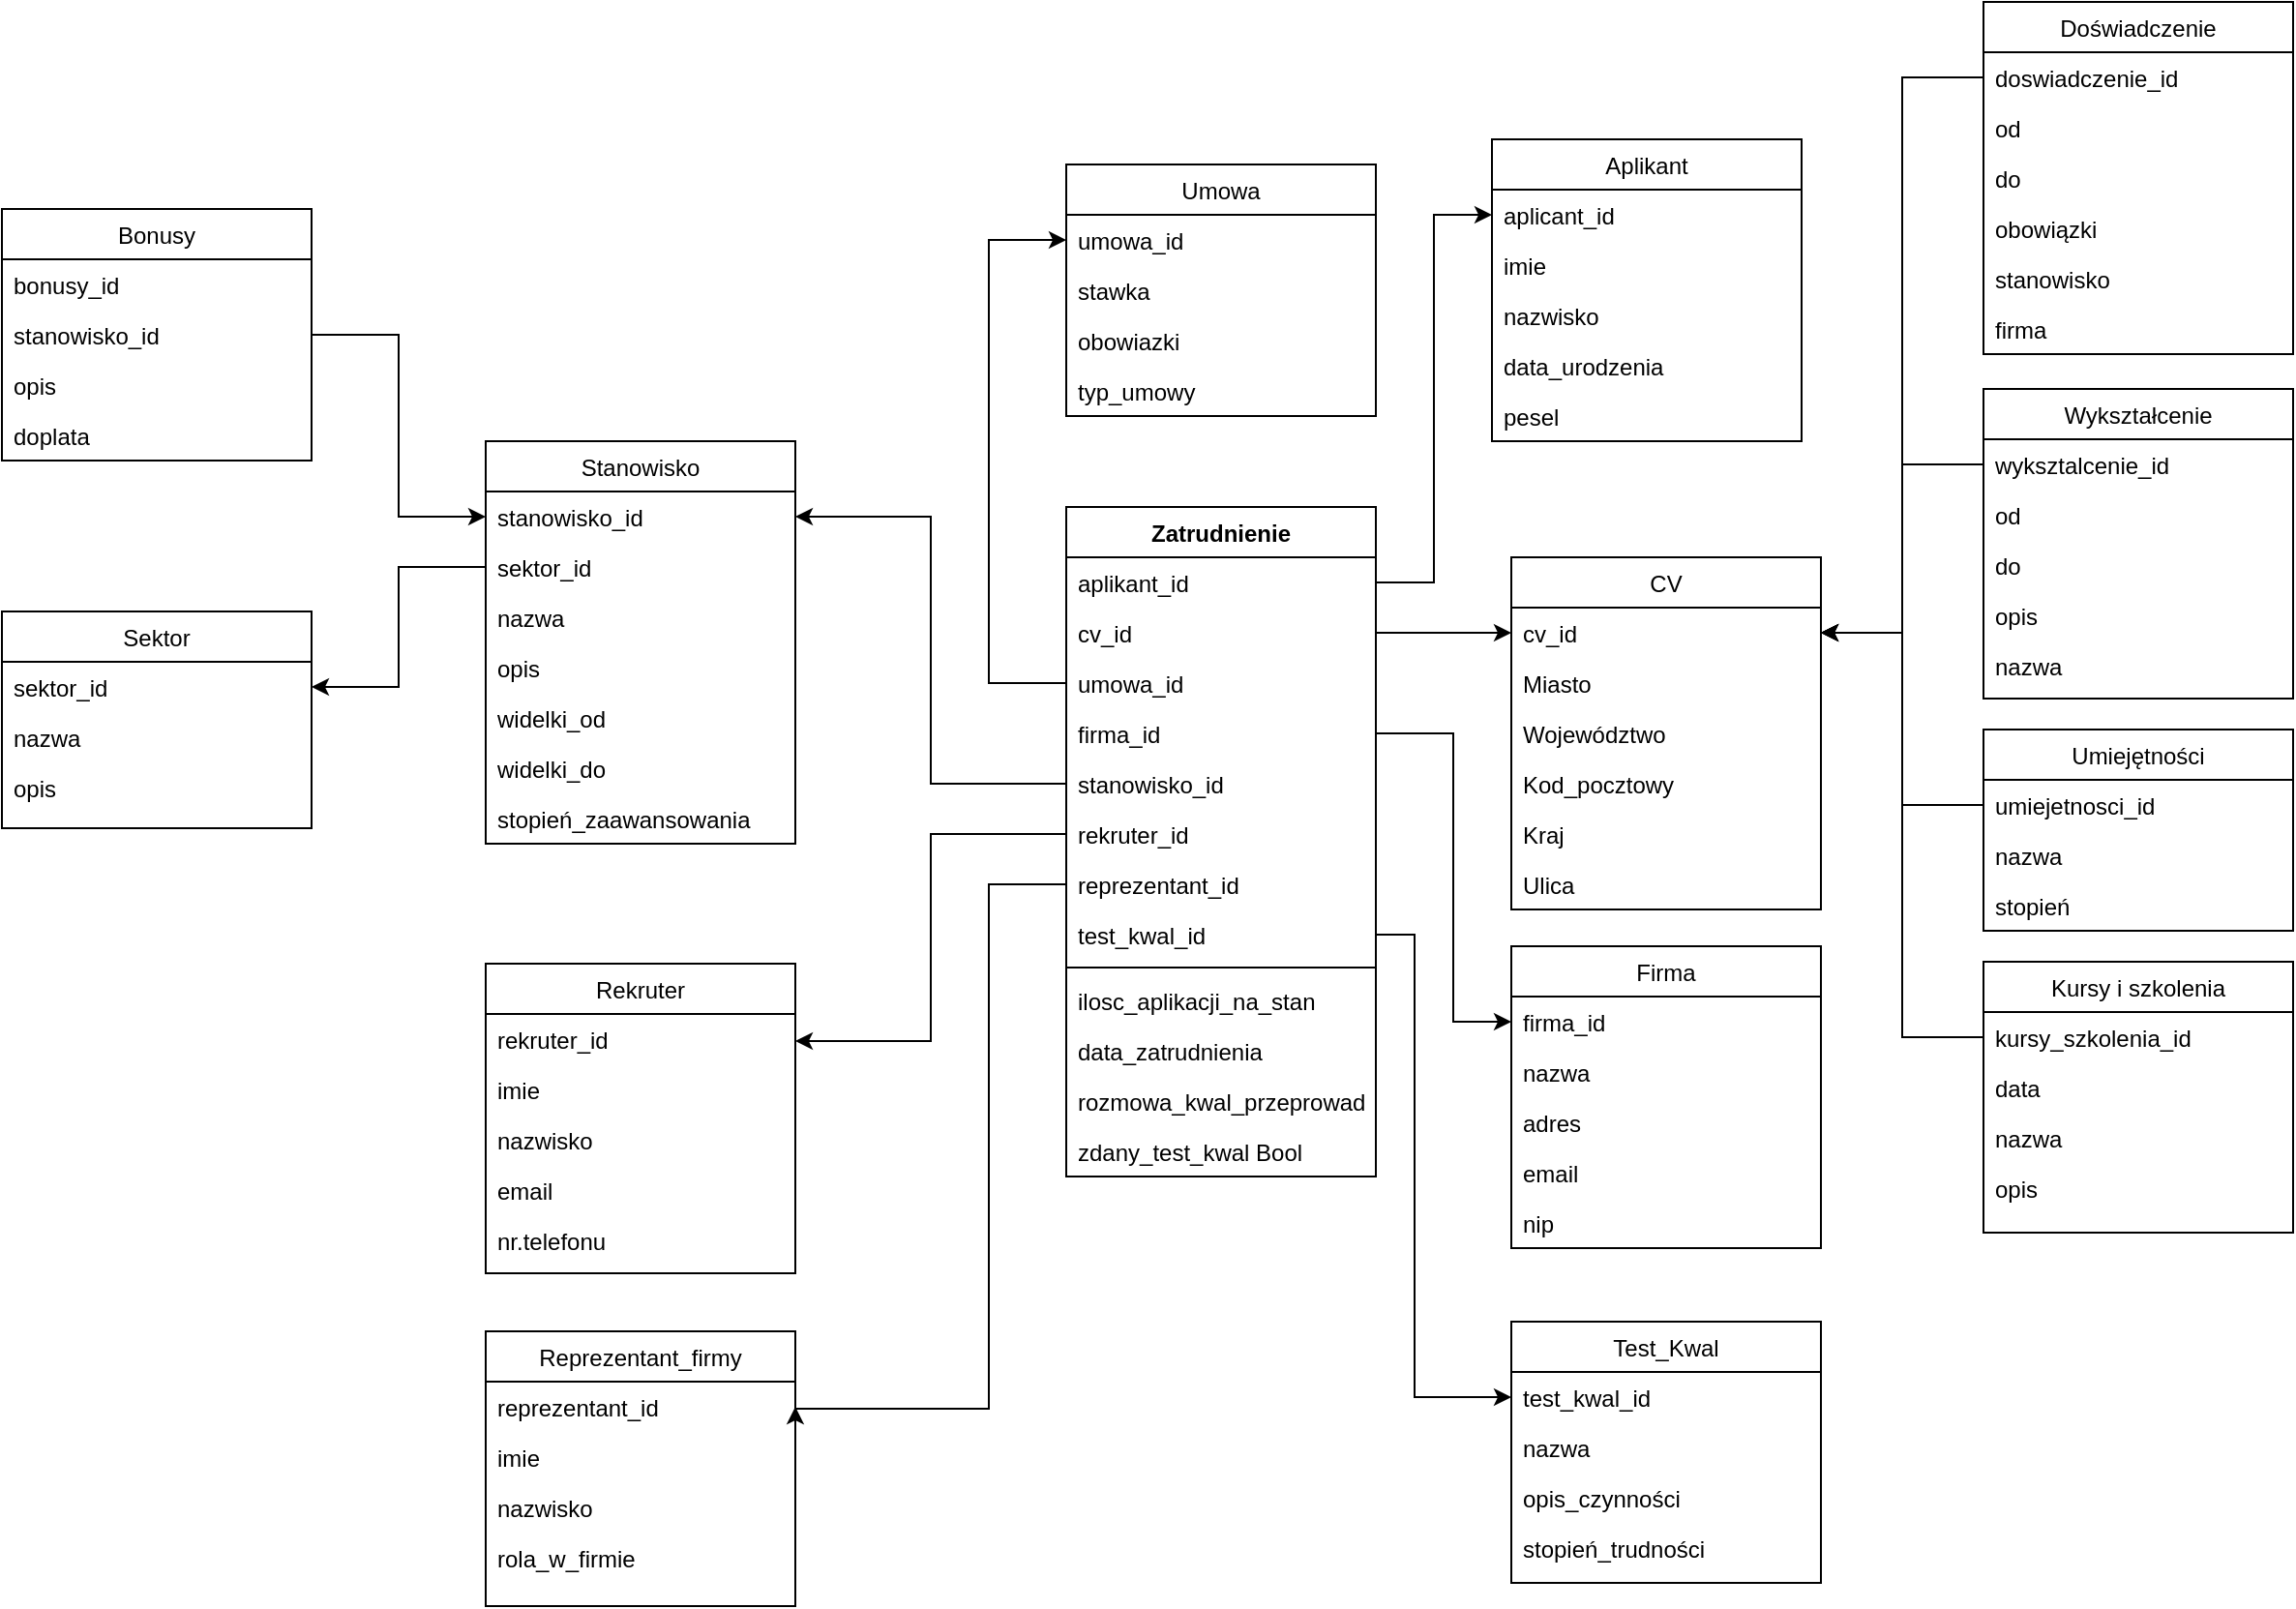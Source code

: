 <mxfile version="20.5.2" type="github">
  <diagram id="C5RBs43oDa-KdzZeNtuy" name="Page-1">
    <mxGraphModel dx="2608" dy="2136" grid="1" gridSize="10" guides="1" tooltips="1" connect="1" arrows="1" fold="1" page="1" pageScale="1" pageWidth="827" pageHeight="1169" math="0" shadow="0">
      <root>
        <mxCell id="WIyWlLk6GJQsqaUBKTNV-0" />
        <mxCell id="WIyWlLk6GJQsqaUBKTNV-1" parent="WIyWlLk6GJQsqaUBKTNV-0" />
        <mxCell id="zkfFHV4jXpPFQw0GAbJ--13" value="Aplikant" style="swimlane;fontStyle=0;align=center;verticalAlign=top;childLayout=stackLayout;horizontal=1;startSize=26;horizontalStack=0;resizeParent=1;resizeLast=0;collapsible=1;marginBottom=0;rounded=0;shadow=0;strokeWidth=1;" parent="WIyWlLk6GJQsqaUBKTNV-1" vertex="1">
          <mxGeometry x="80" y="-26" width="160" height="156" as="geometry">
            <mxRectangle x="340" y="380" width="170" height="26" as="alternateBounds" />
          </mxGeometry>
        </mxCell>
        <mxCell id="zkfFHV4jXpPFQw0GAbJ--14" value="aplicant_id" style="text;align=left;verticalAlign=top;spacingLeft=4;spacingRight=4;overflow=hidden;rotatable=0;points=[[0,0.5],[1,0.5]];portConstraint=eastwest;" parent="zkfFHV4jXpPFQw0GAbJ--13" vertex="1">
          <mxGeometry y="26" width="160" height="26" as="geometry" />
        </mxCell>
        <mxCell id="kfQ6t65nEfhoYAuTcAtp-22" value="imie" style="text;align=left;verticalAlign=top;spacingLeft=4;spacingRight=4;overflow=hidden;rotatable=0;points=[[0,0.5],[1,0.5]];portConstraint=eastwest;rounded=0;shadow=0;html=0;" parent="zkfFHV4jXpPFQw0GAbJ--13" vertex="1">
          <mxGeometry y="52" width="160" height="26" as="geometry" />
        </mxCell>
        <mxCell id="kfQ6t65nEfhoYAuTcAtp-23" value="nazwisko" style="text;align=left;verticalAlign=top;spacingLeft=4;spacingRight=4;overflow=hidden;rotatable=0;points=[[0,0.5],[1,0.5]];portConstraint=eastwest;rounded=0;shadow=0;html=0;" parent="zkfFHV4jXpPFQw0GAbJ--13" vertex="1">
          <mxGeometry y="78" width="160" height="26" as="geometry" />
        </mxCell>
        <mxCell id="kfQ6t65nEfhoYAuTcAtp-60" value="data_urodzenia" style="text;align=left;verticalAlign=top;spacingLeft=4;spacingRight=4;overflow=hidden;rotatable=0;points=[[0,0.5],[1,0.5]];portConstraint=eastwest;rounded=0;shadow=0;html=0;" parent="zkfFHV4jXpPFQw0GAbJ--13" vertex="1">
          <mxGeometry y="104" width="160" height="26" as="geometry" />
        </mxCell>
        <mxCell id="kfQ6t65nEfhoYAuTcAtp-51" value="pesel" style="text;align=left;verticalAlign=top;spacingLeft=4;spacingRight=4;overflow=hidden;rotatable=0;points=[[0,0.5],[1,0.5]];portConstraint=eastwest;rounded=0;shadow=0;html=0;" parent="zkfFHV4jXpPFQw0GAbJ--13" vertex="1">
          <mxGeometry y="130" width="160" height="26" as="geometry" />
        </mxCell>
        <mxCell id="kfQ6t65nEfhoYAuTcAtp-7" value="Rekruter" style="swimlane;fontStyle=0;align=center;verticalAlign=top;childLayout=stackLayout;horizontal=1;startSize=26;horizontalStack=0;resizeParent=1;resizeLast=0;collapsible=1;marginBottom=0;rounded=0;shadow=0;strokeWidth=1;" parent="WIyWlLk6GJQsqaUBKTNV-1" vertex="1">
          <mxGeometry x="-440" y="400" width="160" height="160" as="geometry">
            <mxRectangle x="340" y="380" width="170" height="26" as="alternateBounds" />
          </mxGeometry>
        </mxCell>
        <mxCell id="kfQ6t65nEfhoYAuTcAtp-8" value="rekruter_id" style="text;align=left;verticalAlign=top;spacingLeft=4;spacingRight=4;overflow=hidden;rotatable=0;points=[[0,0.5],[1,0.5]];portConstraint=eastwest;" parent="kfQ6t65nEfhoYAuTcAtp-7" vertex="1">
          <mxGeometry y="26" width="160" height="26" as="geometry" />
        </mxCell>
        <mxCell id="kfQ6t65nEfhoYAuTcAtp-20" value="imie" style="text;align=left;verticalAlign=top;spacingLeft=4;spacingRight=4;overflow=hidden;rotatable=0;points=[[0,0.5],[1,0.5]];portConstraint=eastwest;rounded=0;shadow=0;html=0;" parent="kfQ6t65nEfhoYAuTcAtp-7" vertex="1">
          <mxGeometry y="52" width="160" height="26" as="geometry" />
        </mxCell>
        <mxCell id="kfQ6t65nEfhoYAuTcAtp-21" value="nazwisko" style="text;align=left;verticalAlign=top;spacingLeft=4;spacingRight=4;overflow=hidden;rotatable=0;points=[[0,0.5],[1,0.5]];portConstraint=eastwest;rounded=0;shadow=0;html=0;" parent="kfQ6t65nEfhoYAuTcAtp-7" vertex="1">
          <mxGeometry y="78" width="160" height="26" as="geometry" />
        </mxCell>
        <mxCell id="kfQ6t65nEfhoYAuTcAtp-19" value="email" style="text;align=left;verticalAlign=top;spacingLeft=4;spacingRight=4;overflow=hidden;rotatable=0;points=[[0,0.5],[1,0.5]];portConstraint=eastwest;rounded=0;shadow=0;html=0;" parent="kfQ6t65nEfhoYAuTcAtp-7" vertex="1">
          <mxGeometry y="104" width="160" height="26" as="geometry" />
        </mxCell>
        <mxCell id="kfQ6t65nEfhoYAuTcAtp-18" value="nr.telefonu" style="text;align=left;verticalAlign=top;spacingLeft=4;spacingRight=4;overflow=hidden;rotatable=0;points=[[0,0.5],[1,0.5]];portConstraint=eastwest;" parent="kfQ6t65nEfhoYAuTcAtp-7" vertex="1">
          <mxGeometry y="130" width="160" height="26" as="geometry" />
        </mxCell>
        <mxCell id="kfQ6t65nEfhoYAuTcAtp-41" value="Doświadczenie" style="swimlane;fontStyle=0;align=center;verticalAlign=top;childLayout=stackLayout;horizontal=1;startSize=26;horizontalStack=0;resizeParent=1;resizeLast=0;collapsible=1;marginBottom=0;rounded=0;shadow=0;strokeWidth=1;" parent="WIyWlLk6GJQsqaUBKTNV-1" vertex="1">
          <mxGeometry x="334" y="-97" width="160" height="182" as="geometry">
            <mxRectangle x="340" y="380" width="170" height="26" as="alternateBounds" />
          </mxGeometry>
        </mxCell>
        <mxCell id="kfQ6t65nEfhoYAuTcAtp-42" value="doswiadczenie_id" style="text;align=left;verticalAlign=top;spacingLeft=4;spacingRight=4;overflow=hidden;rotatable=0;points=[[0,0.5],[1,0.5]];portConstraint=eastwest;" parent="kfQ6t65nEfhoYAuTcAtp-41" vertex="1">
          <mxGeometry y="26" width="160" height="26" as="geometry" />
        </mxCell>
        <mxCell id="kfQ6t65nEfhoYAuTcAtp-43" value="od" style="text;align=left;verticalAlign=top;spacingLeft=4;spacingRight=4;overflow=hidden;rotatable=0;points=[[0,0.5],[1,0.5]];portConstraint=eastwest;" parent="kfQ6t65nEfhoYAuTcAtp-41" vertex="1">
          <mxGeometry y="52" width="160" height="26" as="geometry" />
        </mxCell>
        <mxCell id="kfQ6t65nEfhoYAuTcAtp-44" value="do" style="text;align=left;verticalAlign=top;spacingLeft=4;spacingRight=4;overflow=hidden;rotatable=0;points=[[0,0.5],[1,0.5]];portConstraint=eastwest;" parent="kfQ6t65nEfhoYAuTcAtp-41" vertex="1">
          <mxGeometry y="78" width="160" height="26" as="geometry" />
        </mxCell>
        <mxCell id="kfQ6t65nEfhoYAuTcAtp-46" value="obowiązki" style="text;align=left;verticalAlign=top;spacingLeft=4;spacingRight=4;overflow=hidden;rotatable=0;points=[[0,0.5],[1,0.5]];portConstraint=eastwest;" parent="kfQ6t65nEfhoYAuTcAtp-41" vertex="1">
          <mxGeometry y="104" width="160" height="26" as="geometry" />
        </mxCell>
        <mxCell id="kfQ6t65nEfhoYAuTcAtp-47" value="stanowisko" style="text;align=left;verticalAlign=top;spacingLeft=4;spacingRight=4;overflow=hidden;rotatable=0;points=[[0,0.5],[1,0.5]];portConstraint=eastwest;" parent="kfQ6t65nEfhoYAuTcAtp-41" vertex="1">
          <mxGeometry y="130" width="160" height="26" as="geometry" />
        </mxCell>
        <mxCell id="kfQ6t65nEfhoYAuTcAtp-50" value="firma" style="text;align=left;verticalAlign=top;spacingLeft=4;spacingRight=4;overflow=hidden;rotatable=0;points=[[0,0.5],[1,0.5]];portConstraint=eastwest;" parent="kfQ6t65nEfhoYAuTcAtp-41" vertex="1">
          <mxGeometry y="156" width="160" height="26" as="geometry" />
        </mxCell>
        <mxCell id="kfQ6t65nEfhoYAuTcAtp-48" style="edgeStyle=orthogonalEdgeStyle;rounded=0;orthogonalLoop=1;jettySize=auto;html=1;exitX=1;exitY=0.5;exitDx=0;exitDy=0;entryX=0;entryY=0.5;entryDx=0;entryDy=0;" parent="WIyWlLk6GJQsqaUBKTNV-1" source="RGtBgzbWAxolbfJLquD2-17" target="kfQ6t65nEfhoYAuTcAtp-25" edge="1">
          <mxGeometry relative="1" as="geometry">
            <mxPoint x="250" y="333" as="sourcePoint" />
          </mxGeometry>
        </mxCell>
        <mxCell id="kfQ6t65nEfhoYAuTcAtp-49" style="edgeStyle=orthogonalEdgeStyle;rounded=0;orthogonalLoop=1;jettySize=auto;html=1;exitX=0;exitY=0.5;exitDx=0;exitDy=0;entryX=1;entryY=0.5;entryDx=0;entryDy=0;" parent="WIyWlLk6GJQsqaUBKTNV-1" source="kfQ6t65nEfhoYAuTcAtp-42" target="kfQ6t65nEfhoYAuTcAtp-25" edge="1">
          <mxGeometry relative="1" as="geometry" />
        </mxCell>
        <mxCell id="kfQ6t65nEfhoYAuTcAtp-52" value="Wykształcenie" style="swimlane;fontStyle=0;align=center;verticalAlign=top;childLayout=stackLayout;horizontal=1;startSize=26;horizontalStack=0;resizeParent=1;resizeLast=0;collapsible=1;marginBottom=0;rounded=0;shadow=0;strokeWidth=1;" parent="WIyWlLk6GJQsqaUBKTNV-1" vertex="1">
          <mxGeometry x="334" y="103" width="160" height="160" as="geometry">
            <mxRectangle x="340" y="380" width="170" height="26" as="alternateBounds" />
          </mxGeometry>
        </mxCell>
        <mxCell id="kfQ6t65nEfhoYAuTcAtp-53" value="wyksztalcenie_id" style="text;align=left;verticalAlign=top;spacingLeft=4;spacingRight=4;overflow=hidden;rotatable=0;points=[[0,0.5],[1,0.5]];portConstraint=eastwest;" parent="kfQ6t65nEfhoYAuTcAtp-52" vertex="1">
          <mxGeometry y="26" width="160" height="26" as="geometry" />
        </mxCell>
        <mxCell id="kfQ6t65nEfhoYAuTcAtp-54" value="od" style="text;align=left;verticalAlign=top;spacingLeft=4;spacingRight=4;overflow=hidden;rotatable=0;points=[[0,0.5],[1,0.5]];portConstraint=eastwest;" parent="kfQ6t65nEfhoYAuTcAtp-52" vertex="1">
          <mxGeometry y="52" width="160" height="26" as="geometry" />
        </mxCell>
        <mxCell id="kfQ6t65nEfhoYAuTcAtp-55" value="do" style="text;align=left;verticalAlign=top;spacingLeft=4;spacingRight=4;overflow=hidden;rotatable=0;points=[[0,0.5],[1,0.5]];portConstraint=eastwest;" parent="kfQ6t65nEfhoYAuTcAtp-52" vertex="1">
          <mxGeometry y="78" width="160" height="26" as="geometry" />
        </mxCell>
        <mxCell id="kfQ6t65nEfhoYAuTcAtp-56" value="opis" style="text;align=left;verticalAlign=top;spacingLeft=4;spacingRight=4;overflow=hidden;rotatable=0;points=[[0,0.5],[1,0.5]];portConstraint=eastwest;" parent="kfQ6t65nEfhoYAuTcAtp-52" vertex="1">
          <mxGeometry y="104" width="160" height="26" as="geometry" />
        </mxCell>
        <mxCell id="kfQ6t65nEfhoYAuTcAtp-57" value="nazwa" style="text;align=left;verticalAlign=top;spacingLeft=4;spacingRight=4;overflow=hidden;rotatable=0;points=[[0,0.5],[1,0.5]];portConstraint=eastwest;" parent="kfQ6t65nEfhoYAuTcAtp-52" vertex="1">
          <mxGeometry y="130" width="160" height="26" as="geometry" />
        </mxCell>
        <mxCell id="kfQ6t65nEfhoYAuTcAtp-59" style="edgeStyle=orthogonalEdgeStyle;rounded=0;orthogonalLoop=1;jettySize=auto;html=1;exitX=0;exitY=0.5;exitDx=0;exitDy=0;entryX=1;entryY=0.5;entryDx=0;entryDy=0;" parent="WIyWlLk6GJQsqaUBKTNV-1" source="kfQ6t65nEfhoYAuTcAtp-53" target="kfQ6t65nEfhoYAuTcAtp-25" edge="1">
          <mxGeometry relative="1" as="geometry" />
        </mxCell>
        <mxCell id="kfQ6t65nEfhoYAuTcAtp-61" value="Umiejętności" style="swimlane;fontStyle=0;align=center;verticalAlign=top;childLayout=stackLayout;horizontal=1;startSize=26;horizontalStack=0;resizeParent=1;resizeLast=0;collapsible=1;marginBottom=0;rounded=0;shadow=0;strokeWidth=1;" parent="WIyWlLk6GJQsqaUBKTNV-1" vertex="1">
          <mxGeometry x="334" y="279" width="160" height="104" as="geometry">
            <mxRectangle x="340" y="380" width="170" height="26" as="alternateBounds" />
          </mxGeometry>
        </mxCell>
        <mxCell id="kfQ6t65nEfhoYAuTcAtp-62" value="umiejetnosci_id" style="text;align=left;verticalAlign=top;spacingLeft=4;spacingRight=4;overflow=hidden;rotatable=0;points=[[0,0.5],[1,0.5]];portConstraint=eastwest;" parent="kfQ6t65nEfhoYAuTcAtp-61" vertex="1">
          <mxGeometry y="26" width="160" height="26" as="geometry" />
        </mxCell>
        <mxCell id="kfQ6t65nEfhoYAuTcAtp-66" value="nazwa" style="text;align=left;verticalAlign=top;spacingLeft=4;spacingRight=4;overflow=hidden;rotatable=0;points=[[0,0.5],[1,0.5]];portConstraint=eastwest;" parent="kfQ6t65nEfhoYAuTcAtp-61" vertex="1">
          <mxGeometry y="52" width="160" height="26" as="geometry" />
        </mxCell>
        <mxCell id="kfQ6t65nEfhoYAuTcAtp-73" value="stopień" style="text;align=left;verticalAlign=top;spacingLeft=4;spacingRight=4;overflow=hidden;rotatable=0;points=[[0,0.5],[1,0.5]];portConstraint=eastwest;" parent="kfQ6t65nEfhoYAuTcAtp-61" vertex="1">
          <mxGeometry y="78" width="160" height="26" as="geometry" />
        </mxCell>
        <mxCell id="kfQ6t65nEfhoYAuTcAtp-67" value="Kursy i szkolenia" style="swimlane;fontStyle=0;align=center;verticalAlign=top;childLayout=stackLayout;horizontal=1;startSize=26;horizontalStack=0;resizeParent=1;resizeLast=0;collapsible=1;marginBottom=0;rounded=0;shadow=0;strokeWidth=1;" parent="WIyWlLk6GJQsqaUBKTNV-1" vertex="1">
          <mxGeometry x="334" y="399" width="160" height="140" as="geometry">
            <mxRectangle x="340" y="380" width="170" height="26" as="alternateBounds" />
          </mxGeometry>
        </mxCell>
        <mxCell id="kfQ6t65nEfhoYAuTcAtp-68" value="kursy_szkolenia_id" style="text;align=left;verticalAlign=top;spacingLeft=4;spacingRight=4;overflow=hidden;rotatable=0;points=[[0,0.5],[1,0.5]];portConstraint=eastwest;" parent="kfQ6t65nEfhoYAuTcAtp-67" vertex="1">
          <mxGeometry y="26" width="160" height="26" as="geometry" />
        </mxCell>
        <mxCell id="kfQ6t65nEfhoYAuTcAtp-71" value="data" style="text;align=left;verticalAlign=top;spacingLeft=4;spacingRight=4;overflow=hidden;rotatable=0;points=[[0,0.5],[1,0.5]];portConstraint=eastwest;" parent="kfQ6t65nEfhoYAuTcAtp-67" vertex="1">
          <mxGeometry y="52" width="160" height="26" as="geometry" />
        </mxCell>
        <mxCell id="kfQ6t65nEfhoYAuTcAtp-72" value="nazwa" style="text;align=left;verticalAlign=top;spacingLeft=4;spacingRight=4;overflow=hidden;rotatable=0;points=[[0,0.5],[1,0.5]];portConstraint=eastwest;" parent="kfQ6t65nEfhoYAuTcAtp-67" vertex="1">
          <mxGeometry y="78" width="160" height="26" as="geometry" />
        </mxCell>
        <mxCell id="kfQ6t65nEfhoYAuTcAtp-74" value="opis" style="text;align=left;verticalAlign=top;spacingLeft=4;spacingRight=4;overflow=hidden;rotatable=0;points=[[0,0.5],[1,0.5]];portConstraint=eastwest;" parent="kfQ6t65nEfhoYAuTcAtp-67" vertex="1">
          <mxGeometry y="104" width="160" height="26" as="geometry" />
        </mxCell>
        <mxCell id="kfQ6t65nEfhoYAuTcAtp-75" style="edgeStyle=orthogonalEdgeStyle;rounded=0;orthogonalLoop=1;jettySize=auto;html=1;exitX=0;exitY=0.5;exitDx=0;exitDy=0;entryX=1;entryY=0.5;entryDx=0;entryDy=0;" parent="WIyWlLk6GJQsqaUBKTNV-1" source="kfQ6t65nEfhoYAuTcAtp-62" target="kfQ6t65nEfhoYAuTcAtp-25" edge="1">
          <mxGeometry relative="1" as="geometry" />
        </mxCell>
        <mxCell id="kfQ6t65nEfhoYAuTcAtp-76" style="edgeStyle=orthogonalEdgeStyle;rounded=0;orthogonalLoop=1;jettySize=auto;html=1;exitX=0;exitY=0.5;exitDx=0;exitDy=0;entryX=1;entryY=0.5;entryDx=0;entryDy=0;" parent="WIyWlLk6GJQsqaUBKTNV-1" source="kfQ6t65nEfhoYAuTcAtp-68" target="kfQ6t65nEfhoYAuTcAtp-25" edge="1">
          <mxGeometry relative="1" as="geometry" />
        </mxCell>
        <mxCell id="yzUnSqBXN0UP-443Ym1q-0" value="Firma" style="swimlane;fontStyle=0;align=center;verticalAlign=top;childLayout=stackLayout;horizontal=1;startSize=26;horizontalStack=0;resizeParent=1;resizeLast=0;collapsible=1;marginBottom=0;rounded=0;shadow=0;strokeWidth=1;" parent="WIyWlLk6GJQsqaUBKTNV-1" vertex="1">
          <mxGeometry x="90" y="391" width="160" height="156" as="geometry">
            <mxRectangle x="340" y="380" width="170" height="26" as="alternateBounds" />
          </mxGeometry>
        </mxCell>
        <mxCell id="yzUnSqBXN0UP-443Ym1q-1" value="firma_id" style="text;align=left;verticalAlign=top;spacingLeft=4;spacingRight=4;overflow=hidden;rotatable=0;points=[[0,0.5],[1,0.5]];portConstraint=eastwest;" parent="yzUnSqBXN0UP-443Ym1q-0" vertex="1">
          <mxGeometry y="26" width="160" height="26" as="geometry" />
        </mxCell>
        <mxCell id="yzUnSqBXN0UP-443Ym1q-2" value="nazwa" style="text;align=left;verticalAlign=top;spacingLeft=4;spacingRight=4;overflow=hidden;rotatable=0;points=[[0,0.5],[1,0.5]];portConstraint=eastwest;rounded=0;shadow=0;html=0;" parent="yzUnSqBXN0UP-443Ym1q-0" vertex="1">
          <mxGeometry y="52" width="160" height="26" as="geometry" />
        </mxCell>
        <mxCell id="yzUnSqBXN0UP-443Ym1q-3" value="adres" style="text;align=left;verticalAlign=top;spacingLeft=4;spacingRight=4;overflow=hidden;rotatable=0;points=[[0,0.5],[1,0.5]];portConstraint=eastwest;rounded=0;shadow=0;html=0;" parent="yzUnSqBXN0UP-443Ym1q-0" vertex="1">
          <mxGeometry y="78" width="160" height="26" as="geometry" />
        </mxCell>
        <mxCell id="yzUnSqBXN0UP-443Ym1q-15" value="email" style="text;align=left;verticalAlign=top;spacingLeft=4;spacingRight=4;overflow=hidden;rotatable=0;points=[[0,0.5],[1,0.5]];portConstraint=eastwest;rounded=0;shadow=0;html=0;" parent="yzUnSqBXN0UP-443Ym1q-0" vertex="1">
          <mxGeometry y="104" width="160" height="26" as="geometry" />
        </mxCell>
        <mxCell id="yzUnSqBXN0UP-443Ym1q-14" value="nip" style="text;align=left;verticalAlign=top;spacingLeft=4;spacingRight=4;overflow=hidden;rotatable=0;points=[[0,0.5],[1,0.5]];portConstraint=eastwest;rounded=0;shadow=0;html=0;" parent="yzUnSqBXN0UP-443Ym1q-0" vertex="1">
          <mxGeometry y="130" width="160" height="26" as="geometry" />
        </mxCell>
        <mxCell id="yzUnSqBXN0UP-443Ym1q-9" style="edgeStyle=orthogonalEdgeStyle;rounded=0;orthogonalLoop=1;jettySize=auto;html=1;exitX=1;exitY=0.5;exitDx=0;exitDy=0;entryX=0;entryY=0.5;entryDx=0;entryDy=0;" parent="WIyWlLk6GJQsqaUBKTNV-1" source="C60ZqoSRAlY_a-X1RfJH-6" target="zkfFHV4jXpPFQw0GAbJ--14" edge="1">
          <mxGeometry relative="1" as="geometry">
            <mxPoint x="20" y="289" as="sourcePoint" />
          </mxGeometry>
        </mxCell>
        <mxCell id="yzUnSqBXN0UP-443Ym1q-11" style="edgeStyle=orthogonalEdgeStyle;rounded=0;orthogonalLoop=1;jettySize=auto;html=1;exitX=0;exitY=0.5;exitDx=0;exitDy=0;entryX=1;entryY=0.25;entryDx=0;entryDy=0;" parent="WIyWlLk6GJQsqaUBKTNV-1" source="C60ZqoSRAlY_a-X1RfJH-8" target="kfQ6t65nEfhoYAuTcAtp-7" edge="1">
          <mxGeometry relative="1" as="geometry">
            <mxPoint x="-140" y="341" as="sourcePoint" />
          </mxGeometry>
        </mxCell>
        <mxCell id="C60ZqoSRAlY_a-X1RfJH-2" value="Zatrudnienie" style="swimlane;fontStyle=1;align=center;verticalAlign=top;childLayout=stackLayout;horizontal=1;startSize=26;horizontalStack=0;resizeParent=1;resizeParentMax=0;resizeLast=0;collapsible=1;marginBottom=0;strokeColor=default;strokeWidth=1;" parent="WIyWlLk6GJQsqaUBKTNV-1" vertex="1">
          <mxGeometry x="-140" y="164" width="160" height="346" as="geometry" />
        </mxCell>
        <mxCell id="C60ZqoSRAlY_a-X1RfJH-6" value="aplikant_id" style="text;align=left;verticalAlign=top;spacingLeft=4;spacingRight=4;overflow=hidden;rotatable=0;points=[[0,0.5],[1,0.5]];portConstraint=eastwest;" parent="C60ZqoSRAlY_a-X1RfJH-2" vertex="1">
          <mxGeometry y="26" width="160" height="26" as="geometry" />
        </mxCell>
        <mxCell id="RGtBgzbWAxolbfJLquD2-17" value="cv_id" style="text;align=left;verticalAlign=top;spacingLeft=4;spacingRight=4;overflow=hidden;rotatable=0;points=[[0,0.5],[1,0.5]];portConstraint=eastwest;" parent="C60ZqoSRAlY_a-X1RfJH-2" vertex="1">
          <mxGeometry y="52" width="160" height="26" as="geometry" />
        </mxCell>
        <mxCell id="RGtBgzbWAxolbfJLquD2-13" value="umowa_id" style="text;align=left;verticalAlign=top;spacingLeft=4;spacingRight=4;overflow=hidden;rotatable=0;points=[[0,0.5],[1,0.5]];portConstraint=eastwest;" parent="C60ZqoSRAlY_a-X1RfJH-2" vertex="1">
          <mxGeometry y="78" width="160" height="26" as="geometry" />
        </mxCell>
        <mxCell id="C60ZqoSRAlY_a-X1RfJH-7" value="firma_id" style="text;align=left;verticalAlign=top;spacingLeft=4;spacingRight=4;overflow=hidden;rotatable=0;points=[[0,0.5],[1,0.5]];portConstraint=eastwest;rounded=0;shadow=0;html=0;" parent="C60ZqoSRAlY_a-X1RfJH-2" vertex="1">
          <mxGeometry y="104" width="160" height="26" as="geometry" />
        </mxCell>
        <mxCell id="Q6PveHwHF6AJK63b6-he-0" value="stanowisko_id" style="text;align=left;verticalAlign=top;spacingLeft=4;spacingRight=4;overflow=hidden;rotatable=0;points=[[0,0.5],[1,0.5]];portConstraint=eastwest;" parent="C60ZqoSRAlY_a-X1RfJH-2" vertex="1">
          <mxGeometry y="130" width="160" height="26" as="geometry" />
        </mxCell>
        <mxCell id="C60ZqoSRAlY_a-X1RfJH-8" value="rekruter_id" style="text;align=left;verticalAlign=top;spacingLeft=4;spacingRight=4;overflow=hidden;rotatable=0;points=[[0,0.5],[1,0.5]];portConstraint=eastwest;rounded=0;shadow=0;html=0;" parent="C60ZqoSRAlY_a-X1RfJH-2" vertex="1">
          <mxGeometry y="156" width="160" height="26" as="geometry" />
        </mxCell>
        <mxCell id="Q6PveHwHF6AJK63b6-he-2" value="reprezentant_id" style="text;align=left;verticalAlign=top;spacingLeft=4;spacingRight=4;overflow=hidden;rotatable=0;points=[[0,0.5],[1,0.5]];portConstraint=eastwest;" parent="C60ZqoSRAlY_a-X1RfJH-2" vertex="1">
          <mxGeometry y="182" width="160" height="26" as="geometry" />
        </mxCell>
        <mxCell id="RC8dSiBdHBdxVrvktBeC-2" value="test_kwal_id" style="text;align=left;verticalAlign=top;spacingLeft=4;spacingRight=4;overflow=hidden;rotatable=0;points=[[0,0.5],[1,0.5]];portConstraint=eastwest;" vertex="1" parent="C60ZqoSRAlY_a-X1RfJH-2">
          <mxGeometry y="208" width="160" height="26" as="geometry" />
        </mxCell>
        <mxCell id="C60ZqoSRAlY_a-X1RfJH-4" value="" style="line;strokeWidth=1;fillColor=none;align=left;verticalAlign=middle;spacingTop=-1;spacingLeft=3;spacingRight=3;rotatable=0;labelPosition=right;points=[];portConstraint=eastwest;strokeColor=inherit;" parent="C60ZqoSRAlY_a-X1RfJH-2" vertex="1">
          <mxGeometry y="234" width="160" height="8" as="geometry" />
        </mxCell>
        <mxCell id="ufwp6K7cJogTK4SeaKHm-1" value="ilosc_aplikacji_na_stan" style="text;align=left;verticalAlign=top;spacingLeft=4;spacingRight=4;overflow=hidden;rotatable=0;points=[[0,0.5],[1,0.5]];portConstraint=eastwest;rounded=0;shadow=0;html=0;" parent="C60ZqoSRAlY_a-X1RfJH-2" vertex="1">
          <mxGeometry y="242" width="160" height="26" as="geometry" />
        </mxCell>
        <mxCell id="C60ZqoSRAlY_a-X1RfJH-9" value="data_zatrudnienia" style="text;align=left;verticalAlign=top;spacingLeft=4;spacingRight=4;overflow=hidden;rotatable=0;points=[[0,0.5],[1,0.5]];portConstraint=eastwest;rounded=0;shadow=0;html=0;" parent="C60ZqoSRAlY_a-X1RfJH-2" vertex="1">
          <mxGeometry y="268" width="160" height="26" as="geometry" />
        </mxCell>
        <mxCell id="RC8dSiBdHBdxVrvktBeC-1" value="rozmowa_kwal_przeprowadzona Bool" style="text;align=left;verticalAlign=top;spacingLeft=4;spacingRight=4;overflow=hidden;rotatable=0;points=[[0,0.5],[1,0.5]];portConstraint=eastwest;rounded=0;shadow=0;html=0;" vertex="1" parent="C60ZqoSRAlY_a-X1RfJH-2">
          <mxGeometry y="294" width="160" height="26" as="geometry" />
        </mxCell>
        <mxCell id="RC8dSiBdHBdxVrvktBeC-0" value="zdany_test_kwal Bool" style="text;align=left;verticalAlign=top;spacingLeft=4;spacingRight=4;overflow=hidden;rotatable=0;points=[[0,0.5],[1,0.5]];portConstraint=eastwest;rounded=0;shadow=0;html=0;" vertex="1" parent="C60ZqoSRAlY_a-X1RfJH-2">
          <mxGeometry y="320" width="160" height="26" as="geometry" />
        </mxCell>
        <mxCell id="5l4Is7Hh_siL4jpAWE_x-0" value="Stanowisko" style="swimlane;fontStyle=0;align=center;verticalAlign=top;childLayout=stackLayout;horizontal=1;startSize=26;horizontalStack=0;resizeParent=1;resizeLast=0;collapsible=1;marginBottom=0;rounded=0;shadow=0;strokeWidth=1;" parent="WIyWlLk6GJQsqaUBKTNV-1" vertex="1">
          <mxGeometry x="-440" y="130" width="160" height="208" as="geometry">
            <mxRectangle x="340" y="380" width="170" height="26" as="alternateBounds" />
          </mxGeometry>
        </mxCell>
        <mxCell id="5l4Is7Hh_siL4jpAWE_x-1" value="stanowisko_id" style="text;align=left;verticalAlign=top;spacingLeft=4;spacingRight=4;overflow=hidden;rotatable=0;points=[[0,0.5],[1,0.5]];portConstraint=eastwest;" parent="5l4Is7Hh_siL4jpAWE_x-0" vertex="1">
          <mxGeometry y="26" width="160" height="26" as="geometry" />
        </mxCell>
        <mxCell id="5l4Is7Hh_siL4jpAWE_x-2" value="sektor_id" style="text;align=left;verticalAlign=top;spacingLeft=4;spacingRight=4;overflow=hidden;rotatable=0;points=[[0,0.5],[1,0.5]];portConstraint=eastwest;rounded=0;shadow=0;html=0;" parent="5l4Is7Hh_siL4jpAWE_x-0" vertex="1">
          <mxGeometry y="52" width="160" height="26" as="geometry" />
        </mxCell>
        <mxCell id="5l4Is7Hh_siL4jpAWE_x-4" value="nazwa" style="text;align=left;verticalAlign=top;spacingLeft=4;spacingRight=4;overflow=hidden;rotatable=0;points=[[0,0.5],[1,0.5]];portConstraint=eastwest;rounded=0;shadow=0;html=0;" parent="5l4Is7Hh_siL4jpAWE_x-0" vertex="1">
          <mxGeometry y="78" width="160" height="26" as="geometry" />
        </mxCell>
        <mxCell id="5l4Is7Hh_siL4jpAWE_x-6" value="opis" style="text;align=left;verticalAlign=top;spacingLeft=4;spacingRight=4;overflow=hidden;rotatable=0;points=[[0,0.5],[1,0.5]];portConstraint=eastwest;rounded=0;shadow=0;html=0;" parent="5l4Is7Hh_siL4jpAWE_x-0" vertex="1">
          <mxGeometry y="104" width="160" height="26" as="geometry" />
        </mxCell>
        <mxCell id="Q6PveHwHF6AJK63b6-he-4" value="widelki_od" style="text;align=left;verticalAlign=top;spacingLeft=4;spacingRight=4;overflow=hidden;rotatable=0;points=[[0,0.5],[1,0.5]];portConstraint=eastwest;rounded=0;shadow=0;html=0;" parent="5l4Is7Hh_siL4jpAWE_x-0" vertex="1">
          <mxGeometry y="130" width="160" height="26" as="geometry" />
        </mxCell>
        <mxCell id="5l4Is7Hh_siL4jpAWE_x-5" value="widelki_do" style="text;align=left;verticalAlign=top;spacingLeft=4;spacingRight=4;overflow=hidden;rotatable=0;points=[[0,0.5],[1,0.5]];portConstraint=eastwest;rounded=0;shadow=0;html=0;" parent="5l4Is7Hh_siL4jpAWE_x-0" vertex="1">
          <mxGeometry y="156" width="160" height="26" as="geometry" />
        </mxCell>
        <mxCell id="RC8dSiBdHBdxVrvktBeC-17" value="stopień_zaawansowania" style="text;align=left;verticalAlign=top;spacingLeft=4;spacingRight=4;overflow=hidden;rotatable=0;points=[[0,0.5],[1,0.5]];portConstraint=eastwest;rounded=0;shadow=0;html=0;" vertex="1" parent="5l4Is7Hh_siL4jpAWE_x-0">
          <mxGeometry y="182" width="160" height="26" as="geometry" />
        </mxCell>
        <mxCell id="5l4Is7Hh_siL4jpAWE_x-11" value="Sektor" style="swimlane;fontStyle=0;align=center;verticalAlign=top;childLayout=stackLayout;horizontal=1;startSize=26;horizontalStack=0;resizeParent=1;resizeLast=0;collapsible=1;marginBottom=0;rounded=0;shadow=0;strokeWidth=1;" parent="WIyWlLk6GJQsqaUBKTNV-1" vertex="1">
          <mxGeometry x="-690" y="218" width="160" height="112" as="geometry">
            <mxRectangle x="340" y="380" width="170" height="26" as="alternateBounds" />
          </mxGeometry>
        </mxCell>
        <mxCell id="5l4Is7Hh_siL4jpAWE_x-12" value="sektor_id" style="text;align=left;verticalAlign=top;spacingLeft=4;spacingRight=4;overflow=hidden;rotatable=0;points=[[0,0.5],[1,0.5]];portConstraint=eastwest;" parent="5l4Is7Hh_siL4jpAWE_x-11" vertex="1">
          <mxGeometry y="26" width="160" height="26" as="geometry" />
        </mxCell>
        <mxCell id="5l4Is7Hh_siL4jpAWE_x-13" value="nazwa" style="text;align=left;verticalAlign=top;spacingLeft=4;spacingRight=4;overflow=hidden;rotatable=0;points=[[0,0.5],[1,0.5]];portConstraint=eastwest;rounded=0;shadow=0;html=0;" parent="5l4Is7Hh_siL4jpAWE_x-11" vertex="1">
          <mxGeometry y="52" width="160" height="26" as="geometry" />
        </mxCell>
        <mxCell id="5l4Is7Hh_siL4jpAWE_x-16" value="opis" style="text;align=left;verticalAlign=top;spacingLeft=4;spacingRight=4;overflow=hidden;rotatable=0;points=[[0,0.5],[1,0.5]];portConstraint=eastwest;rounded=0;shadow=0;html=0;" parent="5l4Is7Hh_siL4jpAWE_x-11" vertex="1">
          <mxGeometry y="78" width="160" height="26" as="geometry" />
        </mxCell>
        <mxCell id="5l4Is7Hh_siL4jpAWE_x-25" value="Reprezentant_firmy" style="swimlane;fontStyle=0;align=center;verticalAlign=top;childLayout=stackLayout;horizontal=1;startSize=26;horizontalStack=0;resizeParent=1;resizeLast=0;collapsible=1;marginBottom=0;rounded=0;shadow=0;strokeWidth=1;" parent="WIyWlLk6GJQsqaUBKTNV-1" vertex="1">
          <mxGeometry x="-440" y="590" width="160" height="142" as="geometry">
            <mxRectangle x="340" y="380" width="170" height="26" as="alternateBounds" />
          </mxGeometry>
        </mxCell>
        <mxCell id="5l4Is7Hh_siL4jpAWE_x-26" value="reprezentant_id" style="text;align=left;verticalAlign=top;spacingLeft=4;spacingRight=4;overflow=hidden;rotatable=0;points=[[0,0.5],[1,0.5]];portConstraint=eastwest;" parent="5l4Is7Hh_siL4jpAWE_x-25" vertex="1">
          <mxGeometry y="26" width="160" height="26" as="geometry" />
        </mxCell>
        <mxCell id="5l4Is7Hh_siL4jpAWE_x-27" value="imie" style="text;align=left;verticalAlign=top;spacingLeft=4;spacingRight=4;overflow=hidden;rotatable=0;points=[[0,0.5],[1,0.5]];portConstraint=eastwest;rounded=0;shadow=0;html=0;" parent="5l4Is7Hh_siL4jpAWE_x-25" vertex="1">
          <mxGeometry y="52" width="160" height="26" as="geometry" />
        </mxCell>
        <mxCell id="5l4Is7Hh_siL4jpAWE_x-28" value="nazwisko" style="text;align=left;verticalAlign=top;spacingLeft=4;spacingRight=4;overflow=hidden;rotatable=0;points=[[0,0.5],[1,0.5]];portConstraint=eastwest;rounded=0;shadow=0;html=0;" parent="5l4Is7Hh_siL4jpAWE_x-25" vertex="1">
          <mxGeometry y="78" width="160" height="26" as="geometry" />
        </mxCell>
        <mxCell id="5l4Is7Hh_siL4jpAWE_x-29" value="rola_w_firmie" style="text;align=left;verticalAlign=top;spacingLeft=4;spacingRight=4;overflow=hidden;rotatable=0;points=[[0,0.5],[1,0.5]];portConstraint=eastwest;rounded=0;shadow=0;html=0;" parent="5l4Is7Hh_siL4jpAWE_x-25" vertex="1">
          <mxGeometry y="104" width="160" height="26" as="geometry" />
        </mxCell>
        <mxCell id="5l4Is7Hh_siL4jpAWE_x-33" style="edgeStyle=orthogonalEdgeStyle;rounded=0;orthogonalLoop=1;jettySize=auto;html=1;exitX=0;exitY=0.5;exitDx=0;exitDy=0;entryX=1;entryY=0.5;entryDx=0;entryDy=0;" parent="WIyWlLk6GJQsqaUBKTNV-1" source="5l4Is7Hh_siL4jpAWE_x-2" target="5l4Is7Hh_siL4jpAWE_x-12" edge="1">
          <mxGeometry relative="1" as="geometry" />
        </mxCell>
        <mxCell id="Q6PveHwHF6AJK63b6-he-1" style="edgeStyle=orthogonalEdgeStyle;rounded=0;orthogonalLoop=1;jettySize=auto;html=1;exitX=0;exitY=0.5;exitDx=0;exitDy=0;entryX=1;entryY=0.5;entryDx=0;entryDy=0;" parent="WIyWlLk6GJQsqaUBKTNV-1" source="Q6PveHwHF6AJK63b6-he-0" target="5l4Is7Hh_siL4jpAWE_x-1" edge="1">
          <mxGeometry relative="1" as="geometry" />
        </mxCell>
        <mxCell id="Q6PveHwHF6AJK63b6-he-3" style="edgeStyle=orthogonalEdgeStyle;rounded=0;orthogonalLoop=1;jettySize=auto;html=1;exitX=0;exitY=0.5;exitDx=0;exitDy=0;entryX=1;entryY=0.5;entryDx=0;entryDy=0;" parent="WIyWlLk6GJQsqaUBKTNV-1" source="Q6PveHwHF6AJK63b6-he-2" target="5l4Is7Hh_siL4jpAWE_x-26" edge="1">
          <mxGeometry relative="1" as="geometry">
            <mxPoint x="-240" y="620" as="targetPoint" />
            <Array as="points">
              <mxPoint x="-180" y="359" />
              <mxPoint x="-180" y="630" />
              <mxPoint x="-280" y="630" />
            </Array>
          </mxGeometry>
        </mxCell>
        <mxCell id="RGtBgzbWAxolbfJLquD2-8" value="Umowa" style="swimlane;fontStyle=0;align=center;verticalAlign=top;childLayout=stackLayout;horizontal=1;startSize=26;horizontalStack=0;resizeParent=1;resizeLast=0;collapsible=1;marginBottom=0;rounded=0;shadow=0;strokeWidth=1;" parent="WIyWlLk6GJQsqaUBKTNV-1" vertex="1">
          <mxGeometry x="-140" y="-13" width="160" height="130" as="geometry">
            <mxRectangle x="340" y="380" width="170" height="26" as="alternateBounds" />
          </mxGeometry>
        </mxCell>
        <mxCell id="RGtBgzbWAxolbfJLquD2-9" value="umowa_id" style="text;align=left;verticalAlign=top;spacingLeft=4;spacingRight=4;overflow=hidden;rotatable=0;points=[[0,0.5],[1,0.5]];portConstraint=eastwest;" parent="RGtBgzbWAxolbfJLquD2-8" vertex="1">
          <mxGeometry y="26" width="160" height="26" as="geometry" />
        </mxCell>
        <mxCell id="RGtBgzbWAxolbfJLquD2-10" value="stawka" style="text;align=left;verticalAlign=top;spacingLeft=4;spacingRight=4;overflow=hidden;rotatable=0;points=[[0,0.5],[1,0.5]];portConstraint=eastwest;rounded=0;shadow=0;html=0;" parent="RGtBgzbWAxolbfJLquD2-8" vertex="1">
          <mxGeometry y="52" width="160" height="26" as="geometry" />
        </mxCell>
        <mxCell id="RGtBgzbWAxolbfJLquD2-11" value="obowiazki" style="text;align=left;verticalAlign=top;spacingLeft=4;spacingRight=4;overflow=hidden;rotatable=0;points=[[0,0.5],[1,0.5]];portConstraint=eastwest;rounded=0;shadow=0;html=0;" parent="RGtBgzbWAxolbfJLquD2-8" vertex="1">
          <mxGeometry y="78" width="160" height="26" as="geometry" />
        </mxCell>
        <mxCell id="RGtBgzbWAxolbfJLquD2-12" value="typ_umowy" style="text;align=left;verticalAlign=top;spacingLeft=4;spacingRight=4;overflow=hidden;rotatable=0;points=[[0,0.5],[1,0.5]];portConstraint=eastwest;rounded=0;shadow=0;html=0;" parent="RGtBgzbWAxolbfJLquD2-8" vertex="1">
          <mxGeometry y="104" width="160" height="26" as="geometry" />
        </mxCell>
        <mxCell id="RGtBgzbWAxolbfJLquD2-14" style="edgeStyle=orthogonalEdgeStyle;rounded=0;orthogonalLoop=1;jettySize=auto;html=1;exitX=0;exitY=0.5;exitDx=0;exitDy=0;" parent="WIyWlLk6GJQsqaUBKTNV-1" source="RGtBgzbWAxolbfJLquD2-13" edge="1">
          <mxGeometry relative="1" as="geometry">
            <mxPoint x="-140" y="26" as="targetPoint" />
            <Array as="points">
              <mxPoint x="-180" y="255" />
              <mxPoint x="-180" y="26" />
            </Array>
          </mxGeometry>
        </mxCell>
        <mxCell id="RGtBgzbWAxolbfJLquD2-16" style="edgeStyle=orthogonalEdgeStyle;rounded=0;orthogonalLoop=1;jettySize=auto;html=1;exitX=1;exitY=0.5;exitDx=0;exitDy=0;entryX=0;entryY=0.5;entryDx=0;entryDy=0;" parent="WIyWlLk6GJQsqaUBKTNV-1" source="C60ZqoSRAlY_a-X1RfJH-7" target="yzUnSqBXN0UP-443Ym1q-1" edge="1">
          <mxGeometry relative="1" as="geometry">
            <Array as="points">
              <mxPoint x="60" y="281" />
              <mxPoint x="60" y="430" />
            </Array>
          </mxGeometry>
        </mxCell>
        <mxCell id="RGtBgzbWAxolbfJLquD2-19" value="" style="group" parent="WIyWlLk6GJQsqaUBKTNV-1" vertex="1" connectable="0">
          <mxGeometry x="90" y="190" width="160" height="182" as="geometry" />
        </mxCell>
        <mxCell id="kfQ6t65nEfhoYAuTcAtp-24" value="CV" style="swimlane;fontStyle=0;align=center;verticalAlign=top;childLayout=stackLayout;horizontal=1;startSize=26;horizontalStack=0;resizeParent=1;resizeLast=0;collapsible=1;marginBottom=0;rounded=0;shadow=0;strokeWidth=1;" parent="RGtBgzbWAxolbfJLquD2-19" vertex="1">
          <mxGeometry width="160" height="182" as="geometry">
            <mxRectangle x="340" y="380" width="170" height="26" as="alternateBounds" />
          </mxGeometry>
        </mxCell>
        <mxCell id="kfQ6t65nEfhoYAuTcAtp-25" value="cv_id" style="text;align=left;verticalAlign=top;spacingLeft=4;spacingRight=4;overflow=hidden;rotatable=0;points=[[0,0.5],[1,0.5]];portConstraint=eastwest;" parent="kfQ6t65nEfhoYAuTcAtp-24" vertex="1">
          <mxGeometry y="26" width="160" height="26" as="geometry" />
        </mxCell>
        <mxCell id="kfQ6t65nEfhoYAuTcAtp-36" value="Miasto" style="text;align=left;verticalAlign=top;spacingLeft=4;spacingRight=4;overflow=hidden;rotatable=0;points=[[0,0.5],[1,0.5]];portConstraint=eastwest;rounded=0;shadow=0;html=0;" parent="RGtBgzbWAxolbfJLquD2-19" vertex="1">
          <mxGeometry y="52" width="160" height="26" as="geometry" />
        </mxCell>
        <mxCell id="kfQ6t65nEfhoYAuTcAtp-37" value="Województwo" style="text;align=left;verticalAlign=top;spacingLeft=4;spacingRight=4;overflow=hidden;rotatable=0;points=[[0,0.5],[1,0.5]];portConstraint=eastwest;rounded=0;shadow=0;html=0;" parent="RGtBgzbWAxolbfJLquD2-19" vertex="1">
          <mxGeometry y="78" width="160" height="26" as="geometry" />
        </mxCell>
        <mxCell id="kfQ6t65nEfhoYAuTcAtp-38" value="Kod_pocztowy" style="text;align=left;verticalAlign=top;spacingLeft=4;spacingRight=4;overflow=hidden;rotatable=0;points=[[0,0.5],[1,0.5]];portConstraint=eastwest;rounded=0;shadow=0;html=0;" parent="RGtBgzbWAxolbfJLquD2-19" vertex="1">
          <mxGeometry y="104" width="160" height="26" as="geometry" />
        </mxCell>
        <mxCell id="kfQ6t65nEfhoYAuTcAtp-39" value="Kraj" style="text;align=left;verticalAlign=top;spacingLeft=4;spacingRight=4;overflow=hidden;rotatable=0;points=[[0,0.5],[1,0.5]];portConstraint=eastwest;rounded=0;shadow=0;html=0;" parent="RGtBgzbWAxolbfJLquD2-19" vertex="1">
          <mxGeometry y="130" width="160" height="26" as="geometry" />
        </mxCell>
        <mxCell id="kfQ6t65nEfhoYAuTcAtp-40" value="Ulica" style="text;align=left;verticalAlign=top;spacingLeft=4;spacingRight=4;overflow=hidden;rotatable=0;points=[[0,0.5],[1,0.5]];portConstraint=eastwest;" parent="RGtBgzbWAxolbfJLquD2-19" vertex="1">
          <mxGeometry y="156" width="160" height="26" as="geometry" />
        </mxCell>
        <mxCell id="RC8dSiBdHBdxVrvktBeC-3" value="Test_Kwal" style="swimlane;fontStyle=0;align=center;verticalAlign=top;childLayout=stackLayout;horizontal=1;startSize=26;horizontalStack=0;resizeParent=1;resizeLast=0;collapsible=1;marginBottom=0;rounded=0;shadow=0;strokeWidth=1;" vertex="1" parent="WIyWlLk6GJQsqaUBKTNV-1">
          <mxGeometry x="90" y="585" width="160" height="135" as="geometry">
            <mxRectangle x="340" y="380" width="170" height="26" as="alternateBounds" />
          </mxGeometry>
        </mxCell>
        <mxCell id="RC8dSiBdHBdxVrvktBeC-10" value="test_kwal_id" style="text;align=left;verticalAlign=top;spacingLeft=4;spacingRight=4;overflow=hidden;rotatable=0;points=[[0,0.5],[1,0.5]];portConstraint=eastwest;" vertex="1" parent="RC8dSiBdHBdxVrvktBeC-3">
          <mxGeometry y="26" width="160" height="26" as="geometry" />
        </mxCell>
        <mxCell id="RC8dSiBdHBdxVrvktBeC-5" value="nazwa" style="text;align=left;verticalAlign=top;spacingLeft=4;spacingRight=4;overflow=hidden;rotatable=0;points=[[0,0.5],[1,0.5]];portConstraint=eastwest;rounded=0;shadow=0;html=0;" vertex="1" parent="RC8dSiBdHBdxVrvktBeC-3">
          <mxGeometry y="52" width="160" height="26" as="geometry" />
        </mxCell>
        <mxCell id="RC8dSiBdHBdxVrvktBeC-4" value="opis_czynności" style="text;align=left;verticalAlign=top;spacingLeft=4;spacingRight=4;overflow=hidden;rotatable=0;points=[[0,0.5],[1,0.5]];portConstraint=eastwest;" vertex="1" parent="RC8dSiBdHBdxVrvktBeC-3">
          <mxGeometry y="78" width="160" height="26" as="geometry" />
        </mxCell>
        <mxCell id="RC8dSiBdHBdxVrvktBeC-6" value="stopień_trudności" style="text;align=left;verticalAlign=top;spacingLeft=4;spacingRight=4;overflow=hidden;rotatable=0;points=[[0,0.5],[1,0.5]];portConstraint=eastwest;rounded=0;shadow=0;html=0;" vertex="1" parent="RC8dSiBdHBdxVrvktBeC-3">
          <mxGeometry y="104" width="160" height="26" as="geometry" />
        </mxCell>
        <mxCell id="RGtBgzbWAxolbfJLquD2-20" value="Bonusy" style="swimlane;fontStyle=0;align=center;verticalAlign=top;childLayout=stackLayout;horizontal=1;startSize=26;horizontalStack=0;resizeParent=1;resizeLast=0;collapsible=1;marginBottom=0;rounded=0;shadow=0;strokeWidth=1;" vertex="1" parent="WIyWlLk6GJQsqaUBKTNV-1">
          <mxGeometry x="-690" y="10" width="160" height="130" as="geometry">
            <mxRectangle x="340" y="380" width="170" height="26" as="alternateBounds" />
          </mxGeometry>
        </mxCell>
        <mxCell id="RGtBgzbWAxolbfJLquD2-21" value="bonusy_id" style="text;align=left;verticalAlign=top;spacingLeft=4;spacingRight=4;overflow=hidden;rotatable=0;points=[[0,0.5],[1,0.5]];portConstraint=eastwest;" vertex="1" parent="RGtBgzbWAxolbfJLquD2-20">
          <mxGeometry y="26" width="160" height="26" as="geometry" />
        </mxCell>
        <mxCell id="RGtBgzbWAxolbfJLquD2-29" value="stanowisko_id" style="text;align=left;verticalAlign=top;spacingLeft=4;spacingRight=4;overflow=hidden;rotatable=0;points=[[0,0.5],[1,0.5]];portConstraint=eastwest;" vertex="1" parent="RGtBgzbWAxolbfJLquD2-20">
          <mxGeometry y="52" width="160" height="26" as="geometry" />
        </mxCell>
        <mxCell id="RGtBgzbWAxolbfJLquD2-22" value="opis" style="text;align=left;verticalAlign=top;spacingLeft=4;spacingRight=4;overflow=hidden;rotatable=0;points=[[0,0.5],[1,0.5]];portConstraint=eastwest;rounded=0;shadow=0;html=0;" vertex="1" parent="RGtBgzbWAxolbfJLquD2-20">
          <mxGeometry y="78" width="160" height="26" as="geometry" />
        </mxCell>
        <mxCell id="RGtBgzbWAxolbfJLquD2-27" value="doplata" style="text;align=left;verticalAlign=top;spacingLeft=4;spacingRight=4;overflow=hidden;rotatable=0;points=[[0,0.5],[1,0.5]];portConstraint=eastwest;rounded=0;shadow=0;html=0;" vertex="1" parent="RGtBgzbWAxolbfJLquD2-20">
          <mxGeometry y="104" width="160" height="26" as="geometry" />
        </mxCell>
        <mxCell id="RC8dSiBdHBdxVrvktBeC-9" style="edgeStyle=orthogonalEdgeStyle;rounded=0;orthogonalLoop=1;jettySize=auto;html=1;exitX=1;exitY=0.5;exitDx=0;exitDy=0;entryX=0;entryY=0.5;entryDx=0;entryDy=0;" edge="1" parent="WIyWlLk6GJQsqaUBKTNV-1" source="RC8dSiBdHBdxVrvktBeC-2" target="RC8dSiBdHBdxVrvktBeC-10">
          <mxGeometry relative="1" as="geometry">
            <Array as="points">
              <mxPoint x="40" y="385" />
              <mxPoint x="40" y="624" />
            </Array>
          </mxGeometry>
        </mxCell>
        <mxCell id="RGtBgzbWAxolbfJLquD2-36" style="edgeStyle=orthogonalEdgeStyle;rounded=0;orthogonalLoop=1;jettySize=auto;html=1;exitX=1;exitY=0.5;exitDx=0;exitDy=0;entryX=0;entryY=0.5;entryDx=0;entryDy=0;" edge="1" parent="WIyWlLk6GJQsqaUBKTNV-1" source="RGtBgzbWAxolbfJLquD2-29" target="5l4Is7Hh_siL4jpAWE_x-1">
          <mxGeometry relative="1" as="geometry" />
        </mxCell>
      </root>
    </mxGraphModel>
  </diagram>
</mxfile>
